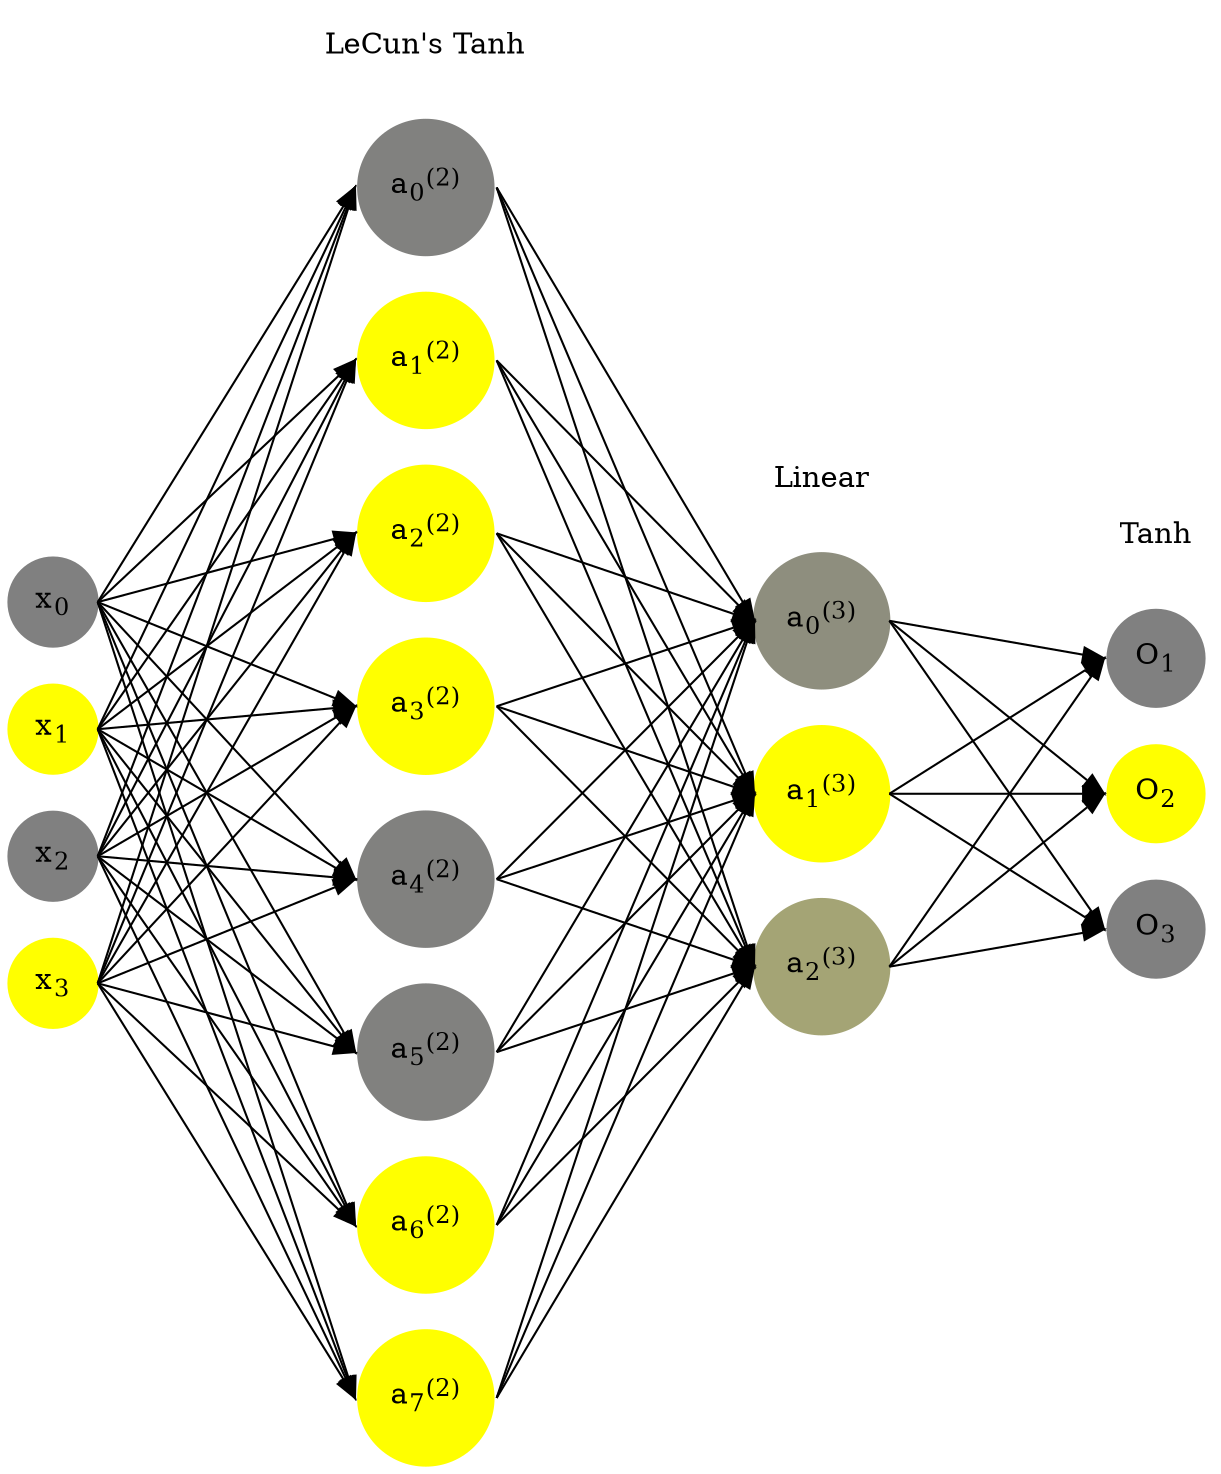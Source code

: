 digraph G {
	rankdir = LR;
	splines=false;
	edge[style=invis];
	ranksep= 1.4;
	{
	node [shape=circle, color="0.1667, 0.0, 0.5", style=filled, fillcolor="0.1667, 0.0, 0.5"];
	x0 [label=<x<sub>0</sub>>];
	}
	{
	node [shape=circle, color="0.1667, 1.0, 1.0", style=filled, fillcolor="0.1667, 1.0, 1.0"];
	x1 [label=<x<sub>1</sub>>];
	}
	{
	node [shape=circle, color="0.1667, 0.0, 0.5", style=filled, fillcolor="0.1667, 0.0, 0.5"];
	x2 [label=<x<sub>2</sub>>];
	}
	{
	node [shape=circle, color="0.1667, 1.0, 1.0", style=filled, fillcolor="0.1667, 1.0, 1.0"];
	x3 [label=<x<sub>3</sub>>];
	}
	{
	node [shape=circle, color="0.1667, 0.009543, 0.504771", style=filled, fillcolor="0.1667, 0.009543, 0.504771"];
	a02 [label=<a<sub>0</sub><sup>(2)</sup>>];
	}
	{
	node [shape=circle, color="0.1667, 1.389821, 1.194910", style=filled, fillcolor="0.1667, 1.389821, 1.194910"];
	a12 [label=<a<sub>1</sub><sup>(2)</sup>>];
	}
	{
	node [shape=circle, color="0.1667, 1.706018, 1.353009", style=filled, fillcolor="0.1667, 1.706018, 1.353009"];
	a22 [label=<a<sub>2</sub><sup>(2)</sup>>];
	}
	{
	node [shape=circle, color="0.1667, 1.228094, 1.114047", style=filled, fillcolor="0.1667, 1.228094, 1.114047"];
	a32 [label=<a<sub>3</sub><sup>(2)</sup>>];
	}
	{
	node [shape=circle, color="0.1667, 0.008804, 0.504402", style=filled, fillcolor="0.1667, 0.008804, 0.504402"];
	a42 [label=<a<sub>4</sub><sup>(2)</sup>>];
	}
	{
	node [shape=circle, color="0.1667, 0.013070, 0.506535", style=filled, fillcolor="0.1667, 0.013070, 0.506535"];
	a52 [label=<a<sub>5</sub><sup>(2)</sup>>];
	}
	{
	node [shape=circle, color="0.1667, 1.430132, 1.215066", style=filled, fillcolor="0.1667, 1.430132, 1.215066"];
	a62 [label=<a<sub>6</sub><sup>(2)</sup>>];
	}
	{
	node [shape=circle, color="0.1667, 1.304221, 1.152111", style=filled, fillcolor="0.1667, 1.304221, 1.152111"];
	a72 [label=<a<sub>7</sub><sup>(2)</sup>>];
	}
	{
	node [shape=circle, color="0.1667, 0.109679, 0.554840", style=filled, fillcolor="0.1667, 0.109679, 0.554840"];
	a03 [label=<a<sub>0</sub><sup>(3)</sup>>];
	}
	{
	node [shape=circle, color="0.1667, 1.839384, 1.419692", style=filled, fillcolor="0.1667, 1.839384, 1.419692"];
	a13 [label=<a<sub>1</sub><sup>(3)</sup>>];
	}
	{
	node [shape=circle, color="0.1667, 0.282907, 0.641453", style=filled, fillcolor="0.1667, 0.282907, 0.641453"];
	a23 [label=<a<sub>2</sub><sup>(3)</sup>>];
	}
	{
	node [shape=circle, color="0.1667, 0.0, 0.5", style=filled, fillcolor="0.1667, 0.0, 0.5"];
	O1 [label=<O<sub>1</sub>>];
	}
	{
	node [shape=circle, color="0.1667, 1.0, 1.0", style=filled, fillcolor="0.1667, 1.0, 1.0"];
	O2 [label=<O<sub>2</sub>>];
	}
	{
	node [shape=circle, color="0.1667, 0.0, 0.5", style=filled, fillcolor="0.1667, 0.0, 0.5"];
	O3 [label=<O<sub>3</sub>>];
	}
	{
	rank=same;
	x0->x1->x2->x3;
	}
	{
	rank=same;
	a02->a12->a22->a32->a42->a52->a62->a72;
	}
	{
	rank=same;
	a03->a13->a23;
	}
	{
	rank=same;
	O1->O2->O3;
	}
	l1 [shape=plaintext,label="LeCun's Tanh"];
	l1->a02;
	{rank=same; l1;a02};
	l2 [shape=plaintext,label="Linear"];
	l2->a03;
	{rank=same; l2;a03};
	l3 [shape=plaintext,label="Tanh"];
	l3->O1;
	{rank=same; l3;O1};
edge[style=solid, tailport=e, headport=w];
	{x0;x1;x2;x3} -> {a02;a12;a22;a32;a42;a52;a62;a72};
	{a02;a12;a22;a32;a42;a52;a62;a72} -> {a03;a13;a23};
	{a03;a13;a23} -> {O1,O2,O3};
}